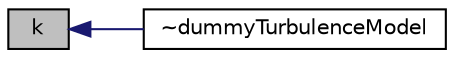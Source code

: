 digraph "k"
{
  bgcolor="transparent";
  edge [fontname="Helvetica",fontsize="10",labelfontname="Helvetica",labelfontsize="10"];
  node [fontname="Helvetica",fontsize="10",shape=record];
  rankdir="LR";
  Node24 [label="k",height=0.2,width=0.4,color="black", fillcolor="grey75", style="filled", fontcolor="black"];
  Node24 -> Node25 [dir="back",color="midnightblue",fontsize="10",style="solid",fontname="Helvetica"];
  Node25 [label="~dummyTurbulenceModel",height=0.2,width=0.4,color="black",URL="$classFoam_1_1RASModels_1_1dummyTurbulenceModel.html#a0dcaf8f6f1275ead8da14bcb9d6170be"];
}
